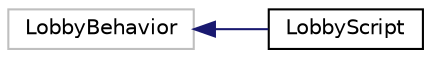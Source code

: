 digraph "Graphical Class Hierarchy"
{
 // LATEX_PDF_SIZE
  edge [fontname="Helvetica",fontsize="10",labelfontname="Helvetica",labelfontsize="10"];
  node [fontname="Helvetica",fontsize="10",shape=record];
  rankdir="LR";
  Node162 [label="LobbyBehavior",height=0.2,width=0.4,color="grey75", fillcolor="white", style="filled",tooltip=" "];
  Node162 -> Node0 [dir="back",color="midnightblue",fontsize="10",style="solid",fontname="Helvetica"];
  Node0 [label="LobbyScript",height=0.2,width=0.4,color="black", fillcolor="white", style="filled",URL="$class_lobby_script.html",tooltip=" "];
}
